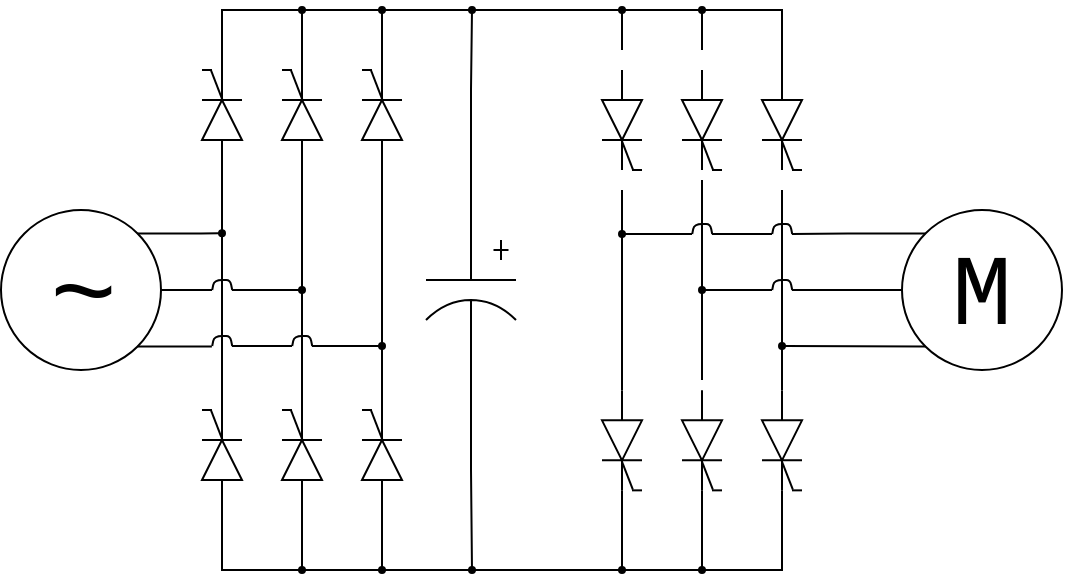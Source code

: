 <mxfile version="10.7.0" type="github"><diagram id="Poc47pYieSkaDkNw2FNX" name="Page-1"><mxGraphModel dx="130" dy="73" grid="1" gridSize="5" guides="1" tooltips="1" connect="1" arrows="1" fold="1" page="1" pageScale="1" pageWidth="827" pageHeight="1169" math="0" shadow="0"><root><mxCell id="0"/><mxCell id="1" parent="0"/><mxCell id="W9D-Zhkd5cadLRXx7c5U-94" style="edgeStyle=orthogonalEdgeStyle;rounded=0;orthogonalLoop=1;jettySize=auto;html=1;exitX=1;exitY=0.5;exitDx=0;exitDy=0;fontSize=56;endArrow=none;endFill=0;exitPerimeter=0;entryX=0;entryY=0.5;entryDx=0;entryDy=0;entryPerimeter=0;" parent="1" source="W9D-Zhkd5cadLRXx7c5U-78" edge="1" target="TlTWbHrRshZeGogTkX9d-10"><mxGeometry relative="1" as="geometry"><mxPoint x="480" y="220" as="targetPoint"/><Array as="points"><mxPoint x="120" y="200"/><mxPoint x="400" y="200"/></Array></mxGeometry></mxCell><mxCell id="W9D-Zhkd5cadLRXx7c5U-95" style="edgeStyle=orthogonalEdgeStyle;rounded=0;orthogonalLoop=1;jettySize=auto;html=1;exitX=0;exitY=0.5;exitDx=0;exitDy=0;endArrow=none;endFill=0;fontSize=56;exitPerimeter=0;entryX=1;entryY=0.5;entryDx=0;entryDy=0;entryPerimeter=0;" parent="1" source="W9D-Zhkd5cadLRXx7c5U-66" edge="1" target="TlTWbHrRshZeGogTkX9d-33"><mxGeometry relative="1" as="geometry"><mxPoint x="480" y="460" as="targetPoint"/><Array as="points"><mxPoint x="120" y="480"/><mxPoint x="400" y="480"/></Array></mxGeometry></mxCell><mxCell id="W9D-Zhkd5cadLRXx7c5U-99" style="edgeStyle=orthogonalEdgeStyle;rounded=0;orthogonalLoop=1;jettySize=auto;html=1;exitX=1;exitY=0;exitDx=0;exitDy=0;endArrow=oval;endFill=1;fontSize=56;endSize=3;" parent="1" source="W9D-Zhkd5cadLRXx7c5U-19" edge="1"><mxGeometry relative="1" as="geometry"><mxPoint x="120" y="311.611" as="targetPoint"/></mxGeometry></mxCell><mxCell id="W9D-Zhkd5cadLRXx7c5U-100" style="edgeStyle=orthogonalEdgeStyle;rounded=0;orthogonalLoop=1;jettySize=auto;html=1;exitX=1;exitY=0.5;exitDx=0;exitDy=0;endArrow=none;endFill=0;fontSize=56;" parent="1" source="W9D-Zhkd5cadLRXx7c5U-19" edge="1"><mxGeometry relative="1" as="geometry"><mxPoint x="115" y="340" as="targetPoint"/></mxGeometry></mxCell><mxCell id="FnhtZTbunHc5TWVv3wBt-4" style="edgeStyle=orthogonalEdgeStyle;rounded=0;orthogonalLoop=1;jettySize=auto;html=1;exitX=1;exitY=1;exitDx=0;exitDy=0;endArrow=none;endFill=0;fontSize=56;" parent="1" source="W9D-Zhkd5cadLRXx7c5U-19" edge="1"><mxGeometry relative="1" as="geometry"><mxPoint x="114.95" y="368.307" as="targetPoint"/></mxGeometry></mxCell><mxCell id="W9D-Zhkd5cadLRXx7c5U-19" value="" style="ellipse;whiteSpace=wrap;html=1;aspect=fixed;fillColor=none;" parent="1" vertex="1"><mxGeometry x="9.5" y="300" width="80" height="80" as="geometry"/></mxCell><mxCell id="W9D-Zhkd5cadLRXx7c5U-65" value="" style="group;fillColor=none;direction=west;rotation=-90;" parent="1" vertex="1" connectable="0"><mxGeometry x="95" y="415" width="50" height="20" as="geometry"/></mxCell><mxCell id="W9D-Zhkd5cadLRXx7c5U-66" value="" style="pointerEvents=1;fillColor=#000000;verticalLabelPosition=bottom;shadow=0;dashed=0;align=center;fillColor=#ffffff;html=1;verticalAlign=top;strokeWidth=1;shape=mxgraph.electrical.diodes.diode;rotation=-90;" parent="W9D-Zhkd5cadLRXx7c5U-65" vertex="1"><mxGeometry width="50" height="20" as="geometry"/></mxCell><mxCell id="W9D-Zhkd5cadLRXx7c5U-67" value="" style="endArrow=none;html=1;exitX=0.707;exitY=0.506;exitDx=0;exitDy=0;exitPerimeter=0;entryX=0.993;entryY=0.228;entryDx=0;entryDy=0;entryPerimeter=0;" parent="W9D-Zhkd5cadLRXx7c5U-65" source="W9D-Zhkd5cadLRXx7c5U-66" target="W9D-Zhkd5cadLRXx7c5U-66" edge="1"><mxGeometry width="50" height="50" relative="1" as="geometry"><mxPoint x="18" y="-35" as="sourcePoint"/><mxPoint x="2" y="-60" as="targetPoint"/></mxGeometry></mxCell><mxCell id="W9D-Zhkd5cadLRXx7c5U-68" value="" style="endArrow=none;html=1;exitX=0.997;exitY=0.222;exitDx=0;exitDy=0;exitPerimeter=0;entryX=1;entryY=-0.044;entryDx=0;entryDy=0;entryPerimeter=0;" parent="W9D-Zhkd5cadLRXx7c5U-65" edge="1"><mxGeometry width="50" height="50" relative="1" as="geometry"><mxPoint x="20" y="-15" as="sourcePoint"/><mxPoint x="15" y="-15" as="targetPoint"/></mxGeometry></mxCell><mxCell id="W9D-Zhkd5cadLRXx7c5U-69" value="" style="group;fillColor=none;direction=west;rotation=-90;" parent="1" vertex="1" connectable="0"><mxGeometry x="135" y="415" width="50" height="20" as="geometry"/></mxCell><mxCell id="W9D-Zhkd5cadLRXx7c5U-70" value="" style="pointerEvents=1;fillColor=#000000;verticalLabelPosition=bottom;shadow=0;dashed=0;align=center;fillColor=#ffffff;html=1;verticalAlign=top;strokeWidth=1;shape=mxgraph.electrical.diodes.diode;rotation=-90;" parent="W9D-Zhkd5cadLRXx7c5U-69" vertex="1"><mxGeometry width="50" height="20" as="geometry"/></mxCell><mxCell id="W9D-Zhkd5cadLRXx7c5U-71" value="" style="endArrow=none;html=1;exitX=0.707;exitY=0.506;exitDx=0;exitDy=0;exitPerimeter=0;entryX=0.993;entryY=0.228;entryDx=0;entryDy=0;entryPerimeter=0;" parent="W9D-Zhkd5cadLRXx7c5U-69" source="W9D-Zhkd5cadLRXx7c5U-70" target="W9D-Zhkd5cadLRXx7c5U-70" edge="1"><mxGeometry width="50" height="50" relative="1" as="geometry"><mxPoint x="18" y="-35" as="sourcePoint"/><mxPoint x="2" y="-60" as="targetPoint"/></mxGeometry></mxCell><mxCell id="W9D-Zhkd5cadLRXx7c5U-72" value="" style="endArrow=none;html=1;exitX=0.997;exitY=0.222;exitDx=0;exitDy=0;exitPerimeter=0;entryX=1;entryY=-0.044;entryDx=0;entryDy=0;entryPerimeter=0;" parent="W9D-Zhkd5cadLRXx7c5U-69" edge="1"><mxGeometry width="50" height="50" relative="1" as="geometry"><mxPoint x="20" y="-15" as="sourcePoint"/><mxPoint x="15" y="-15" as="targetPoint"/></mxGeometry></mxCell><mxCell id="W9D-Zhkd5cadLRXx7c5U-73" value="" style="group;fillColor=none;direction=west;rotation=-90;" parent="1" vertex="1" connectable="0"><mxGeometry x="175" y="415" width="50" height="20" as="geometry"/></mxCell><mxCell id="W9D-Zhkd5cadLRXx7c5U-74" value="" style="pointerEvents=1;fillColor=#000000;verticalLabelPosition=bottom;shadow=0;dashed=0;align=center;fillColor=#ffffff;html=1;verticalAlign=top;strokeWidth=1;shape=mxgraph.electrical.diodes.diode;rotation=-90;" parent="W9D-Zhkd5cadLRXx7c5U-73" vertex="1"><mxGeometry width="50" height="20" as="geometry"/></mxCell><mxCell id="W9D-Zhkd5cadLRXx7c5U-75" value="" style="endArrow=none;html=1;exitX=0.707;exitY=0.506;exitDx=0;exitDy=0;exitPerimeter=0;entryX=0.993;entryY=0.228;entryDx=0;entryDy=0;entryPerimeter=0;" parent="W9D-Zhkd5cadLRXx7c5U-73" source="W9D-Zhkd5cadLRXx7c5U-74" target="W9D-Zhkd5cadLRXx7c5U-74" edge="1"><mxGeometry width="50" height="50" relative="1" as="geometry"><mxPoint x="18" y="-35" as="sourcePoint"/><mxPoint x="2" y="-60" as="targetPoint"/></mxGeometry></mxCell><mxCell id="W9D-Zhkd5cadLRXx7c5U-76" value="" style="endArrow=none;html=1;exitX=0.997;exitY=0.222;exitDx=0;exitDy=0;exitPerimeter=0;entryX=1;entryY=-0.044;entryDx=0;entryDy=0;entryPerimeter=0;" parent="W9D-Zhkd5cadLRXx7c5U-73" edge="1"><mxGeometry width="50" height="50" relative="1" as="geometry"><mxPoint x="20" y="-15" as="sourcePoint"/><mxPoint x="15" y="-15" as="targetPoint"/></mxGeometry></mxCell><mxCell id="W9D-Zhkd5cadLRXx7c5U-77" value="" style="group;fillColor=none;direction=west;rotation=-90;" parent="1" vertex="1" connectable="0"><mxGeometry x="95" y="245" width="50" height="20" as="geometry"/></mxCell><mxCell id="W9D-Zhkd5cadLRXx7c5U-78" value="" style="pointerEvents=1;fillColor=#000000;verticalLabelPosition=bottom;shadow=0;dashed=0;align=center;fillColor=#ffffff;html=1;verticalAlign=top;strokeWidth=1;shape=mxgraph.electrical.diodes.diode;rotation=-90;" parent="W9D-Zhkd5cadLRXx7c5U-77" vertex="1"><mxGeometry width="50" height="20" as="geometry"/></mxCell><mxCell id="W9D-Zhkd5cadLRXx7c5U-79" value="" style="endArrow=none;html=1;exitX=0.707;exitY=0.506;exitDx=0;exitDy=0;exitPerimeter=0;entryX=0.993;entryY=0.228;entryDx=0;entryDy=0;entryPerimeter=0;" parent="W9D-Zhkd5cadLRXx7c5U-77" source="W9D-Zhkd5cadLRXx7c5U-78" target="W9D-Zhkd5cadLRXx7c5U-78" edge="1"><mxGeometry width="50" height="50" relative="1" as="geometry"><mxPoint x="18" y="-35" as="sourcePoint"/><mxPoint x="2" y="-60" as="targetPoint"/></mxGeometry></mxCell><mxCell id="W9D-Zhkd5cadLRXx7c5U-80" value="" style="endArrow=none;html=1;exitX=0.997;exitY=0.222;exitDx=0;exitDy=0;exitPerimeter=0;entryX=1;entryY=-0.044;entryDx=0;entryDy=0;entryPerimeter=0;" parent="W9D-Zhkd5cadLRXx7c5U-77" edge="1"><mxGeometry width="50" height="50" relative="1" as="geometry"><mxPoint x="20" y="-15" as="sourcePoint"/><mxPoint x="15" y="-15" as="targetPoint"/></mxGeometry></mxCell><mxCell id="W9D-Zhkd5cadLRXx7c5U-81" value="" style="group;fillColor=none;direction=west;rotation=-90;" parent="1" vertex="1" connectable="0"><mxGeometry x="135" y="245" width="50" height="20" as="geometry"/></mxCell><mxCell id="W9D-Zhkd5cadLRXx7c5U-82" value="" style="pointerEvents=1;fillColor=#000000;verticalLabelPosition=bottom;shadow=0;dashed=0;align=center;fillColor=#ffffff;html=1;verticalAlign=top;strokeWidth=1;shape=mxgraph.electrical.diodes.diode;rotation=-90;" parent="W9D-Zhkd5cadLRXx7c5U-81" vertex="1"><mxGeometry width="50" height="20" as="geometry"/></mxCell><mxCell id="W9D-Zhkd5cadLRXx7c5U-83" value="" style="endArrow=none;html=1;exitX=0.707;exitY=0.506;exitDx=0;exitDy=0;exitPerimeter=0;entryX=0.993;entryY=0.228;entryDx=0;entryDy=0;entryPerimeter=0;" parent="W9D-Zhkd5cadLRXx7c5U-81" source="W9D-Zhkd5cadLRXx7c5U-82" target="W9D-Zhkd5cadLRXx7c5U-82" edge="1"><mxGeometry width="50" height="50" relative="1" as="geometry"><mxPoint x="18" y="-35" as="sourcePoint"/><mxPoint x="2" y="-60" as="targetPoint"/></mxGeometry></mxCell><mxCell id="W9D-Zhkd5cadLRXx7c5U-84" value="" style="endArrow=none;html=1;exitX=0.997;exitY=0.222;exitDx=0;exitDy=0;exitPerimeter=0;entryX=1;entryY=-0.044;entryDx=0;entryDy=0;entryPerimeter=0;" parent="W9D-Zhkd5cadLRXx7c5U-81" edge="1"><mxGeometry width="50" height="50" relative="1" as="geometry"><mxPoint x="20" y="-15" as="sourcePoint"/><mxPoint x="15" y="-15" as="targetPoint"/></mxGeometry></mxCell><mxCell id="W9D-Zhkd5cadLRXx7c5U-85" value="" style="group;fillColor=none;direction=west;rotation=-90;" parent="1" vertex="1" connectable="0"><mxGeometry x="175" y="245" width="50" height="20" as="geometry"/></mxCell><mxCell id="W9D-Zhkd5cadLRXx7c5U-86" value="" style="pointerEvents=1;fillColor=#000000;verticalLabelPosition=bottom;shadow=0;dashed=0;align=center;fillColor=#ffffff;html=1;verticalAlign=top;strokeWidth=1;shape=mxgraph.electrical.diodes.diode;rotation=-90;" parent="W9D-Zhkd5cadLRXx7c5U-85" vertex="1"><mxGeometry width="50" height="20" as="geometry"/></mxCell><mxCell id="W9D-Zhkd5cadLRXx7c5U-87" value="" style="endArrow=none;html=1;exitX=0.707;exitY=0.506;exitDx=0;exitDy=0;exitPerimeter=0;entryX=0.993;entryY=0.228;entryDx=0;entryDy=0;entryPerimeter=0;" parent="W9D-Zhkd5cadLRXx7c5U-85" source="W9D-Zhkd5cadLRXx7c5U-86" target="W9D-Zhkd5cadLRXx7c5U-86" edge="1"><mxGeometry width="50" height="50" relative="1" as="geometry"><mxPoint x="18" y="-35" as="sourcePoint"/><mxPoint x="2" y="-60" as="targetPoint"/></mxGeometry></mxCell><mxCell id="W9D-Zhkd5cadLRXx7c5U-88" value="" style="endArrow=none;html=1;exitX=0.997;exitY=0.222;exitDx=0;exitDy=0;exitPerimeter=0;entryX=1;entryY=-0.044;entryDx=0;entryDy=0;entryPerimeter=0;" parent="W9D-Zhkd5cadLRXx7c5U-85" edge="1"><mxGeometry width="50" height="50" relative="1" as="geometry"><mxPoint x="20" y="-15" as="sourcePoint"/><mxPoint x="15" y="-15" as="targetPoint"/></mxGeometry></mxCell><mxCell id="W9D-Zhkd5cadLRXx7c5U-89" value="&lt;div style=&quot;font-size: 56px;&quot;&gt;&lt;div style=&quot;font-size: 56px;&quot; align=&quot;center&quot;&gt;&lt;font style=&quot;font-size: 56px;&quot; face=&quot;Courier New&quot;&gt;~&lt;br style=&quot;font-size: 56px;&quot;&gt;&lt;/font&gt;&lt;/div&gt;&lt;font style=&quot;font-size: 56px;&quot; face=&quot;Courier New&quot;&gt;&lt;/font&gt;&lt;/div&gt;" style="text;html=1;resizable=0;points=[];autosize=1;align=left;verticalAlign=top;spacingTop=-4;fontSize=56;" parent="1" vertex="1"><mxGeometry x="31.5" y="303" width="30" height="20" as="geometry"/></mxCell><mxCell id="W9D-Zhkd5cadLRXx7c5U-96" style="edgeStyle=orthogonalEdgeStyle;rounded=0;orthogonalLoop=1;jettySize=auto;html=1;exitX=0;exitY=0.5;exitDx=0;exitDy=0;exitPerimeter=0;entryX=1;entryY=0.5;entryDx=0;entryDy=0;entryPerimeter=0;endArrow=none;endFill=0;fontSize=56;" parent="1" source="W9D-Zhkd5cadLRXx7c5U-78" target="W9D-Zhkd5cadLRXx7c5U-66" edge="1"><mxGeometry relative="1" as="geometry"/></mxCell><mxCell id="W9D-Zhkd5cadLRXx7c5U-97" style="edgeStyle=orthogonalEdgeStyle;rounded=0;orthogonalLoop=1;jettySize=auto;html=1;exitX=0;exitY=0.5;exitDx=0;exitDy=0;exitPerimeter=0;entryX=1;entryY=0.5;entryDx=0;entryDy=0;entryPerimeter=0;endArrow=none;endFill=0;fontSize=56;" parent="1" source="W9D-Zhkd5cadLRXx7c5U-82" target="W9D-Zhkd5cadLRXx7c5U-70" edge="1"><mxGeometry relative="1" as="geometry"/></mxCell><mxCell id="W9D-Zhkd5cadLRXx7c5U-98" style="edgeStyle=orthogonalEdgeStyle;rounded=0;orthogonalLoop=1;jettySize=auto;html=1;exitX=0;exitY=0.5;exitDx=0;exitDy=0;exitPerimeter=0;entryX=1;entryY=0.5;entryDx=0;entryDy=0;entryPerimeter=0;endArrow=none;endFill=0;fontSize=56;" parent="1" source="W9D-Zhkd5cadLRXx7c5U-86" target="W9D-Zhkd5cadLRXx7c5U-74" edge="1"><mxGeometry relative="1" as="geometry"/></mxCell><mxCell id="FnhtZTbunHc5TWVv3wBt-1" value="" style="endArrow=none;html=1;" parent="1" edge="1"><mxGeometry width="50" height="50" relative="1" as="geometry"><mxPoint x="115.106" y="340" as="sourcePoint"/><mxPoint x="125.106" y="340" as="targetPoint"/><Array as="points"><mxPoint x="116.106" y="335"/><mxPoint x="124.106" y="335"/></Array></mxGeometry></mxCell><mxCell id="FnhtZTbunHc5TWVv3wBt-2" value="" style="endArrow=none;html=1;" parent="1" edge="1"><mxGeometry width="50" height="50" relative="1" as="geometry"><mxPoint x="115.106" y="368" as="sourcePoint"/><mxPoint x="125.106" y="368" as="targetPoint"/><Array as="points"><mxPoint x="116.106" y="363"/><mxPoint x="124.106" y="363"/></Array></mxGeometry></mxCell><mxCell id="FnhtZTbunHc5TWVv3wBt-3" value="" style="endArrow=none;html=1;" parent="1" edge="1"><mxGeometry width="50" height="50" relative="1" as="geometry"><mxPoint x="155.106" y="368" as="sourcePoint"/><mxPoint x="165.106" y="368" as="targetPoint"/><Array as="points"><mxPoint x="156.106" y="363"/><mxPoint x="164.106" y="363"/></Array></mxGeometry></mxCell><mxCell id="FnhtZTbunHc5TWVv3wBt-5" value="" style="endArrow=oval;html=1;fontSize=56;endFill=1;endSize=3;" parent="1" edge="1"><mxGeometry width="50" height="50" relative="1" as="geometry"><mxPoint x="125" y="340" as="sourcePoint"/><mxPoint x="160" y="340" as="targetPoint"/></mxGeometry></mxCell><mxCell id="FnhtZTbunHc5TWVv3wBt-6" value="" style="endArrow=oval;html=1;fontSize=56;endFill=1;endSize=3;" parent="1" edge="1"><mxGeometry width="50" height="50" relative="1" as="geometry"><mxPoint x="165" y="368" as="sourcePoint"/><mxPoint x="200" y="368" as="targetPoint"/></mxGeometry></mxCell><mxCell id="FnhtZTbunHc5TWVv3wBt-7" value="" style="endArrow=none;html=1;fontSize=56;" parent="1" edge="1"><mxGeometry width="50" height="50" relative="1" as="geometry"><mxPoint x="125" y="368" as="sourcePoint"/><mxPoint x="155" y="368" as="targetPoint"/></mxGeometry></mxCell><mxCell id="FnhtZTbunHc5TWVv3wBt-8" style="edgeStyle=orthogonalEdgeStyle;rounded=0;orthogonalLoop=1;jettySize=auto;html=1;exitX=0;exitY=0.5;exitDx=0;exitDy=0;exitPerimeter=0;endArrow=oval;endFill=1;endSize=3;fontSize=56;" parent="1" source="W9D-Zhkd5cadLRXx7c5U-70" edge="1"><mxGeometry relative="1" as="geometry"><mxPoint x="160" y="479.968" as="targetPoint"/></mxGeometry></mxCell><mxCell id="FnhtZTbunHc5TWVv3wBt-9" style="edgeStyle=orthogonalEdgeStyle;rounded=0;orthogonalLoop=1;jettySize=auto;html=1;exitX=0;exitY=0.5;exitDx=0;exitDy=0;exitPerimeter=0;endArrow=oval;endFill=1;endSize=3;fontSize=56;" parent="1" source="W9D-Zhkd5cadLRXx7c5U-74" edge="1"><mxGeometry relative="1" as="geometry"><mxPoint x="200" y="479.968" as="targetPoint"/></mxGeometry></mxCell><mxCell id="FnhtZTbunHc5TWVv3wBt-10" style="edgeStyle=orthogonalEdgeStyle;rounded=0;orthogonalLoop=1;jettySize=auto;html=1;exitX=1;exitY=0.5;exitDx=0;exitDy=0;exitPerimeter=0;endArrow=oval;endFill=1;endSize=3;fontSize=56;" parent="1" source="W9D-Zhkd5cadLRXx7c5U-82" edge="1"><mxGeometry relative="1" as="geometry"><mxPoint x="160" y="199.968" as="targetPoint"/></mxGeometry></mxCell><mxCell id="FnhtZTbunHc5TWVv3wBt-11" style="edgeStyle=orthogonalEdgeStyle;rounded=0;orthogonalLoop=1;jettySize=auto;html=1;exitX=1;exitY=0.5;exitDx=0;exitDy=0;exitPerimeter=0;endArrow=oval;endFill=1;endSize=3;fontSize=56;" parent="1" source="W9D-Zhkd5cadLRXx7c5U-86" edge="1"><mxGeometry relative="1" as="geometry"><mxPoint x="200" y="199.968" as="targetPoint"/></mxGeometry></mxCell><mxCell id="FnhtZTbunHc5TWVv3wBt-12" value="" style="endArrow=oval;html=1;fontSize=56;endFill=1;endSize=3;" parent="1" edge="1"><mxGeometry width="50" height="50" relative="1" as="geometry"><mxPoint x="320" y="220" as="sourcePoint"/><mxPoint x="320" y="200" as="targetPoint"/></mxGeometry></mxCell><mxCell id="FnhtZTbunHc5TWVv3wBt-13" value="" style="endArrow=oval;html=1;fontSize=56;endFill=1;endSize=3;" parent="1" edge="1"><mxGeometry width="50" height="50" relative="1" as="geometry"><mxPoint x="360" y="220" as="sourcePoint"/><mxPoint x="360" y="200" as="targetPoint"/></mxGeometry></mxCell><mxCell id="FnhtZTbunHc5TWVv3wBt-14" value="" style="endArrow=oval;html=1;fontSize=56;endFill=1;endSize=3;exitX=1;exitY=0.5;exitDx=0;exitDy=0;exitPerimeter=0;" parent="1" edge="1" source="TlTWbHrRshZeGogTkX9d-25"><mxGeometry width="50" height="50" relative="1" as="geometry"><mxPoint x="320" y="460" as="sourcePoint"/><mxPoint x="320" y="480" as="targetPoint"/></mxGeometry></mxCell><mxCell id="FnhtZTbunHc5TWVv3wBt-15" value="" style="endArrow=oval;html=1;fontSize=56;endFill=1;endSize=3;exitX=1;exitY=0.5;exitDx=0;exitDy=0;exitPerimeter=0;" parent="1" edge="1" source="TlTWbHrRshZeGogTkX9d-29"><mxGeometry width="50" height="50" relative="1" as="geometry"><mxPoint x="360" y="460" as="sourcePoint"/><mxPoint x="360" y="480" as="targetPoint"/></mxGeometry></mxCell><mxCell id="FnhtZTbunHc5TWVv3wBt-16" value="" style="endArrow=none;html=1;fontSize=56;" parent="1" edge="1"><mxGeometry width="50" height="50" relative="1" as="geometry"><mxPoint x="320" y="390" as="sourcePoint"/><mxPoint x="320" y="290" as="targetPoint"/></mxGeometry></mxCell><mxCell id="FnhtZTbunHc5TWVv3wBt-17" value="" style="endArrow=none;html=1;fontSize=56;" parent="1" edge="1"><mxGeometry width="50" height="50" relative="1" as="geometry"><mxPoint x="400" y="390" as="sourcePoint"/><mxPoint x="400" y="290" as="targetPoint"/></mxGeometry></mxCell><mxCell id="FnhtZTbunHc5TWVv3wBt-18" value="" style="endArrow=none;html=1;fontSize=56;" parent="1" edge="1"><mxGeometry width="50" height="50" relative="1" as="geometry"><mxPoint x="360" y="385" as="sourcePoint"/><mxPoint x="360" y="285" as="targetPoint"/></mxGeometry></mxCell><mxCell id="FnhtZTbunHc5TWVv3wBt-20" style="edgeStyle=orthogonalEdgeStyle;rounded=0;orthogonalLoop=1;jettySize=auto;html=1;exitX=0;exitY=0.5;exitDx=0;exitDy=0;exitPerimeter=0;endArrow=oval;endFill=1;endSize=3;fontSize=56;" parent="1" source="FnhtZTbunHc5TWVv3wBt-19" edge="1"><mxGeometry relative="1" as="geometry"><mxPoint x="245" y="200" as="targetPoint"/><Array as="points"><mxPoint x="245" y="240"/></Array></mxGeometry></mxCell><mxCell id="FnhtZTbunHc5TWVv3wBt-21" style="edgeStyle=orthogonalEdgeStyle;rounded=0;orthogonalLoop=1;jettySize=auto;html=1;exitX=1;exitY=0.5;exitDx=0;exitDy=0;exitPerimeter=0;endArrow=oval;endFill=1;endSize=3;fontSize=56;" parent="1" source="FnhtZTbunHc5TWVv3wBt-19" edge="1"><mxGeometry relative="1" as="geometry"><mxPoint x="245" y="480" as="targetPoint"/><Array as="points"><mxPoint x="245" y="430"/></Array></mxGeometry></mxCell><mxCell id="FnhtZTbunHc5TWVv3wBt-19" value="" style="pointerEvents=1;verticalLabelPosition=bottom;shadow=0;dashed=0;align=center;fillColor=#ffffff;html=1;verticalAlign=top;strokeWidth=1;shape=mxgraph.electrical.capacitors.capacitor_3;fontSize=56;direction=south;" parent="1" vertex="1"><mxGeometry x="222" y="290" width="45" height="100" as="geometry"/></mxCell><mxCell id="FnhtZTbunHc5TWVv3wBt-24" value="" style="endArrow=none;html=1;fontSize=56;startArrow=oval;startFill=1;startSize=3;" parent="1" edge="1"><mxGeometry width="50" height="50" relative="1" as="geometry"><mxPoint x="360" y="340" as="sourcePoint"/><mxPoint x="395" y="340" as="targetPoint"/></mxGeometry></mxCell><mxCell id="FnhtZTbunHc5TWVv3wBt-29" value="" style="endArrow=none;html=1;fontSize=56;startArrow=oval;startFill=1;startSize=3;" parent="1" edge="1"><mxGeometry width="50" height="50" relative="1" as="geometry"><mxPoint x="320" y="312" as="sourcePoint"/><mxPoint x="355" y="312" as="targetPoint"/></mxGeometry></mxCell><mxCell id="FnhtZTbunHc5TWVv3wBt-30" value="" style="endArrow=none;html=1;fontSize=56;startArrow=oval;startFill=1;startSize=3;entryX=0;entryY=1;entryDx=0;entryDy=0;" parent="1" target="FnhtZTbunHc5TWVv3wBt-32" edge="1"><mxGeometry width="50" height="50" relative="1" as="geometry"><mxPoint x="400" y="368" as="sourcePoint"/><mxPoint x="480" y="380" as="targetPoint"/></mxGeometry></mxCell><mxCell id="FnhtZTbunHc5TWVv3wBt-36" style="edgeStyle=orthogonalEdgeStyle;rounded=0;orthogonalLoop=1;jettySize=auto;html=1;exitX=0;exitY=0;exitDx=0;exitDy=0;startArrow=none;startFill=0;startSize=3;endArrow=none;endFill=0;endSize=3;fontSize=56;" parent="1" source="FnhtZTbunHc5TWVv3wBt-32" edge="1"><mxGeometry relative="1" as="geometry"><mxPoint x="405" y="312" as="targetPoint"/><Array as="points"><mxPoint x="433" y="312"/></Array></mxGeometry></mxCell><mxCell id="FnhtZTbunHc5TWVv3wBt-40" style="edgeStyle=orthogonalEdgeStyle;rounded=0;orthogonalLoop=1;jettySize=auto;html=1;exitX=0;exitY=0.5;exitDx=0;exitDy=0;startArrow=none;startFill=0;startSize=3;endArrow=none;endFill=0;endSize=3;fontSize=56;" parent="1" source="FnhtZTbunHc5TWVv3wBt-32" edge="1"><mxGeometry relative="1" as="geometry"><mxPoint x="405" y="340" as="targetPoint"/></mxGeometry></mxCell><mxCell id="FnhtZTbunHc5TWVv3wBt-32" value="" style="ellipse;whiteSpace=wrap;html=1;aspect=fixed;fillColor=none;" parent="1" vertex="1"><mxGeometry x="460" y="300" width="80" height="80" as="geometry"/></mxCell><mxCell id="FnhtZTbunHc5TWVv3wBt-34" value="" style="endArrow=none;html=1;" parent="1" edge="1"><mxGeometry width="50" height="50" relative="1" as="geometry"><mxPoint x="355.106" y="312" as="sourcePoint"/><mxPoint x="365.106" y="312" as="targetPoint"/><Array as="points"><mxPoint x="356.106" y="307"/><mxPoint x="364.106" y="307"/></Array></mxGeometry></mxCell><mxCell id="FnhtZTbunHc5TWVv3wBt-35" value="" style="endArrow=none;html=1;" parent="1" edge="1"><mxGeometry width="50" height="50" relative="1" as="geometry"><mxPoint x="395.106" y="312.0" as="sourcePoint"/><mxPoint x="405.106" y="312.0" as="targetPoint"/><Array as="points"><mxPoint x="396.106" y="307"/><mxPoint x="404.106" y="307"/></Array></mxGeometry></mxCell><mxCell id="FnhtZTbunHc5TWVv3wBt-37" value="" style="endArrow=none;html=1;" parent="1" edge="1"><mxGeometry width="50" height="50" relative="1" as="geometry"><mxPoint x="395.106" y="340.0" as="sourcePoint"/><mxPoint x="405.106" y="340.0" as="targetPoint"/><Array as="points"><mxPoint x="396.106" y="335"/><mxPoint x="404.106" y="335"/></Array></mxGeometry></mxCell><mxCell id="FnhtZTbunHc5TWVv3wBt-38" value="" style="endArrow=none;html=1;fontSize=56;" parent="1" edge="1"><mxGeometry width="50" height="50" relative="1" as="geometry"><mxPoint x="365" y="312" as="sourcePoint"/><mxPoint x="395" y="312" as="targetPoint"/></mxGeometry></mxCell><mxCell id="FnhtZTbunHc5TWVv3wBt-41" value="&lt;font style=&quot;font-size: 50px&quot; face=&quot;Courier New&quot;&gt;M&lt;/font&gt;" style="text;html=1;resizable=0;points=[];autosize=1;align=left;verticalAlign=top;spacingTop=-4;fontSize=56;" parent="1" vertex="1"><mxGeometry x="483" y="301" width="45" height="75" as="geometry"/></mxCell><mxCell id="TlTWbHrRshZeGogTkX9d-1" value="" style="group;fillColor=none;direction=east;rotation=90;flipH=0;flipV=0;" vertex="1" connectable="0" parent="1"><mxGeometry x="295" y="245" width="50" height="20" as="geometry"/></mxCell><mxCell id="TlTWbHrRshZeGogTkX9d-2" value="" style="pointerEvents=1;fillColor=#000000;verticalLabelPosition=bottom;shadow=0;dashed=0;align=center;fillColor=#ffffff;html=1;verticalAlign=top;strokeWidth=1;shape=mxgraph.electrical.diodes.diode;rotation=90;" vertex="1" parent="TlTWbHrRshZeGogTkX9d-1"><mxGeometry width="50" height="20" as="geometry"/></mxCell><mxCell id="TlTWbHrRshZeGogTkX9d-3" value="" style="endArrow=none;html=1;exitX=0.707;exitY=0.506;exitDx=0;exitDy=0;exitPerimeter=0;entryX=0.993;entryY=0.228;entryDx=0;entryDy=0;entryPerimeter=0;" edge="1" parent="TlTWbHrRshZeGogTkX9d-1" source="TlTWbHrRshZeGogTkX9d-2" target="TlTWbHrRshZeGogTkX9d-2"><mxGeometry width="50" height="50" relative="1" as="geometry"><mxPoint x="32" y="55" as="sourcePoint"/><mxPoint x="48" y="80" as="targetPoint"/></mxGeometry></mxCell><mxCell id="TlTWbHrRshZeGogTkX9d-4" value="" style="endArrow=none;html=1;exitX=0.997;exitY=0.222;exitDx=0;exitDy=0;exitPerimeter=0;entryX=1;entryY=-0.044;entryDx=0;entryDy=0;entryPerimeter=0;" edge="1" parent="TlTWbHrRshZeGogTkX9d-1"><mxGeometry width="50" height="50" relative="1" as="geometry"><mxPoint x="30" y="35" as="sourcePoint"/><mxPoint x="35" y="35" as="targetPoint"/></mxGeometry></mxCell><mxCell id="TlTWbHrRshZeGogTkX9d-5" value="" style="group;fillColor=none;direction=east;rotation=90;flipH=0;flipV=0;" vertex="1" connectable="0" parent="1"><mxGeometry x="335" y="245" width="50" height="20" as="geometry"/></mxCell><mxCell id="TlTWbHrRshZeGogTkX9d-6" value="" style="pointerEvents=1;fillColor=#000000;verticalLabelPosition=bottom;shadow=0;dashed=0;align=center;fillColor=#ffffff;html=1;verticalAlign=top;strokeWidth=1;shape=mxgraph.electrical.diodes.diode;rotation=90;" vertex="1" parent="TlTWbHrRshZeGogTkX9d-5"><mxGeometry width="50" height="20" as="geometry"/></mxCell><mxCell id="TlTWbHrRshZeGogTkX9d-7" value="" style="endArrow=none;html=1;exitX=0.707;exitY=0.506;exitDx=0;exitDy=0;exitPerimeter=0;entryX=0.993;entryY=0.228;entryDx=0;entryDy=0;entryPerimeter=0;" edge="1" parent="TlTWbHrRshZeGogTkX9d-5" source="TlTWbHrRshZeGogTkX9d-6" target="TlTWbHrRshZeGogTkX9d-6"><mxGeometry width="50" height="50" relative="1" as="geometry"><mxPoint x="32" y="55" as="sourcePoint"/><mxPoint x="48" y="80" as="targetPoint"/></mxGeometry></mxCell><mxCell id="TlTWbHrRshZeGogTkX9d-8" value="" style="endArrow=none;html=1;exitX=0.997;exitY=0.222;exitDx=0;exitDy=0;exitPerimeter=0;entryX=1;entryY=-0.044;entryDx=0;entryDy=0;entryPerimeter=0;" edge="1" parent="TlTWbHrRshZeGogTkX9d-5"><mxGeometry width="50" height="50" relative="1" as="geometry"><mxPoint x="30" y="35" as="sourcePoint"/><mxPoint x="35" y="35" as="targetPoint"/></mxGeometry></mxCell><mxCell id="TlTWbHrRshZeGogTkX9d-9" value="" style="group;fillColor=none;direction=east;rotation=90;flipH=0;flipV=0;" vertex="1" connectable="0" parent="1"><mxGeometry x="375" y="245" width="50" height="20" as="geometry"/></mxCell><mxCell id="TlTWbHrRshZeGogTkX9d-10" value="" style="pointerEvents=1;fillColor=#000000;verticalLabelPosition=bottom;shadow=0;dashed=0;align=center;fillColor=#ffffff;html=1;verticalAlign=top;strokeWidth=1;shape=mxgraph.electrical.diodes.diode;rotation=90;" vertex="1" parent="TlTWbHrRshZeGogTkX9d-9"><mxGeometry width="50" height="20" as="geometry"/></mxCell><mxCell id="TlTWbHrRshZeGogTkX9d-11" value="" style="endArrow=none;html=1;exitX=0.707;exitY=0.506;exitDx=0;exitDy=0;exitPerimeter=0;entryX=0.993;entryY=0.228;entryDx=0;entryDy=0;entryPerimeter=0;" edge="1" parent="TlTWbHrRshZeGogTkX9d-9" source="TlTWbHrRshZeGogTkX9d-10" target="TlTWbHrRshZeGogTkX9d-10"><mxGeometry width="50" height="50" relative="1" as="geometry"><mxPoint x="32" y="55" as="sourcePoint"/><mxPoint x="48" y="80" as="targetPoint"/></mxGeometry></mxCell><mxCell id="TlTWbHrRshZeGogTkX9d-12" value="" style="endArrow=none;html=1;exitX=0.997;exitY=0.222;exitDx=0;exitDy=0;exitPerimeter=0;entryX=1;entryY=-0.044;entryDx=0;entryDy=0;entryPerimeter=0;" edge="1" parent="TlTWbHrRshZeGogTkX9d-9"><mxGeometry width="50" height="50" relative="1" as="geometry"><mxPoint x="30" y="35" as="sourcePoint"/><mxPoint x="35" y="35" as="targetPoint"/></mxGeometry></mxCell><mxCell id="TlTWbHrRshZeGogTkX9d-24" value="" style="group;fillColor=none;direction=east;rotation=90;flipH=0;flipV=0;" vertex="1" connectable="0" parent="1"><mxGeometry x="295" y="405.174" width="50" height="20" as="geometry"/></mxCell><mxCell id="TlTWbHrRshZeGogTkX9d-25" value="" style="pointerEvents=1;fillColor=#000000;verticalLabelPosition=bottom;shadow=0;dashed=0;align=center;fillColor=#ffffff;html=1;verticalAlign=top;strokeWidth=1;shape=mxgraph.electrical.diodes.diode;rotation=90;" vertex="1" parent="TlTWbHrRshZeGogTkX9d-24"><mxGeometry width="50" height="20" as="geometry"/></mxCell><mxCell id="TlTWbHrRshZeGogTkX9d-26" value="" style="endArrow=none;html=1;exitX=0.707;exitY=0.506;exitDx=0;exitDy=0;exitPerimeter=0;entryX=0.993;entryY=0.228;entryDx=0;entryDy=0;entryPerimeter=0;" edge="1" parent="TlTWbHrRshZeGogTkX9d-24" source="TlTWbHrRshZeGogTkX9d-25" target="TlTWbHrRshZeGogTkX9d-25"><mxGeometry width="50" height="50" relative="1" as="geometry"><mxPoint x="32" y="55" as="sourcePoint"/><mxPoint x="48" y="80" as="targetPoint"/></mxGeometry></mxCell><mxCell id="TlTWbHrRshZeGogTkX9d-27" value="" style="endArrow=none;html=1;exitX=0.997;exitY=0.222;exitDx=0;exitDy=0;exitPerimeter=0;entryX=1;entryY=-0.044;entryDx=0;entryDy=0;entryPerimeter=0;" edge="1" parent="TlTWbHrRshZeGogTkX9d-24"><mxGeometry width="50" height="50" relative="1" as="geometry"><mxPoint x="30" y="35" as="sourcePoint"/><mxPoint x="35" y="35" as="targetPoint"/></mxGeometry></mxCell><mxCell id="TlTWbHrRshZeGogTkX9d-28" value="" style="group;fillColor=none;direction=east;rotation=90;flipH=0;flipV=0;" vertex="1" connectable="0" parent="1"><mxGeometry x="335" y="405.174" width="50" height="20" as="geometry"/></mxCell><mxCell id="TlTWbHrRshZeGogTkX9d-29" value="" style="pointerEvents=1;fillColor=#000000;verticalLabelPosition=bottom;shadow=0;dashed=0;align=center;fillColor=#ffffff;html=1;verticalAlign=top;strokeWidth=1;shape=mxgraph.electrical.diodes.diode;rotation=90;" vertex="1" parent="TlTWbHrRshZeGogTkX9d-28"><mxGeometry width="50" height="20" as="geometry"/></mxCell><mxCell id="TlTWbHrRshZeGogTkX9d-30" value="" style="endArrow=none;html=1;exitX=0.707;exitY=0.506;exitDx=0;exitDy=0;exitPerimeter=0;entryX=0.993;entryY=0.228;entryDx=0;entryDy=0;entryPerimeter=0;" edge="1" parent="TlTWbHrRshZeGogTkX9d-28" source="TlTWbHrRshZeGogTkX9d-29" target="TlTWbHrRshZeGogTkX9d-29"><mxGeometry width="50" height="50" relative="1" as="geometry"><mxPoint x="32" y="55" as="sourcePoint"/><mxPoint x="48" y="80" as="targetPoint"/></mxGeometry></mxCell><mxCell id="TlTWbHrRshZeGogTkX9d-31" value="" style="endArrow=none;html=1;exitX=0.997;exitY=0.222;exitDx=0;exitDy=0;exitPerimeter=0;entryX=1;entryY=-0.044;entryDx=0;entryDy=0;entryPerimeter=0;" edge="1" parent="TlTWbHrRshZeGogTkX9d-28"><mxGeometry width="50" height="50" relative="1" as="geometry"><mxPoint x="30" y="35" as="sourcePoint"/><mxPoint x="35" y="35" as="targetPoint"/></mxGeometry></mxCell><mxCell id="TlTWbHrRshZeGogTkX9d-32" value="" style="group;fillColor=none;direction=east;rotation=90;flipH=0;flipV=0;" vertex="1" connectable="0" parent="1"><mxGeometry x="375" y="405.174" width="50" height="20" as="geometry"/></mxCell><mxCell id="TlTWbHrRshZeGogTkX9d-33" value="" style="pointerEvents=1;fillColor=#000000;verticalLabelPosition=bottom;shadow=0;dashed=0;align=center;fillColor=#ffffff;html=1;verticalAlign=top;strokeWidth=1;shape=mxgraph.electrical.diodes.diode;rotation=90;" vertex="1" parent="TlTWbHrRshZeGogTkX9d-32"><mxGeometry width="50" height="20" as="geometry"/></mxCell><mxCell id="TlTWbHrRshZeGogTkX9d-34" value="" style="endArrow=none;html=1;exitX=0.707;exitY=0.506;exitDx=0;exitDy=0;exitPerimeter=0;entryX=0.993;entryY=0.228;entryDx=0;entryDy=0;entryPerimeter=0;" edge="1" parent="TlTWbHrRshZeGogTkX9d-32" source="TlTWbHrRshZeGogTkX9d-33" target="TlTWbHrRshZeGogTkX9d-33"><mxGeometry width="50" height="50" relative="1" as="geometry"><mxPoint x="32" y="55" as="sourcePoint"/><mxPoint x="48" y="80" as="targetPoint"/></mxGeometry></mxCell><mxCell id="TlTWbHrRshZeGogTkX9d-35" value="" style="endArrow=none;html=1;exitX=0.997;exitY=0.222;exitDx=0;exitDy=0;exitPerimeter=0;entryX=1;entryY=-0.044;entryDx=0;entryDy=0;entryPerimeter=0;" edge="1" parent="TlTWbHrRshZeGogTkX9d-32"><mxGeometry width="50" height="50" relative="1" as="geometry"><mxPoint x="30" y="35" as="sourcePoint"/><mxPoint x="35" y="35" as="targetPoint"/></mxGeometry></mxCell></root></mxGraphModel></diagram></mxfile>